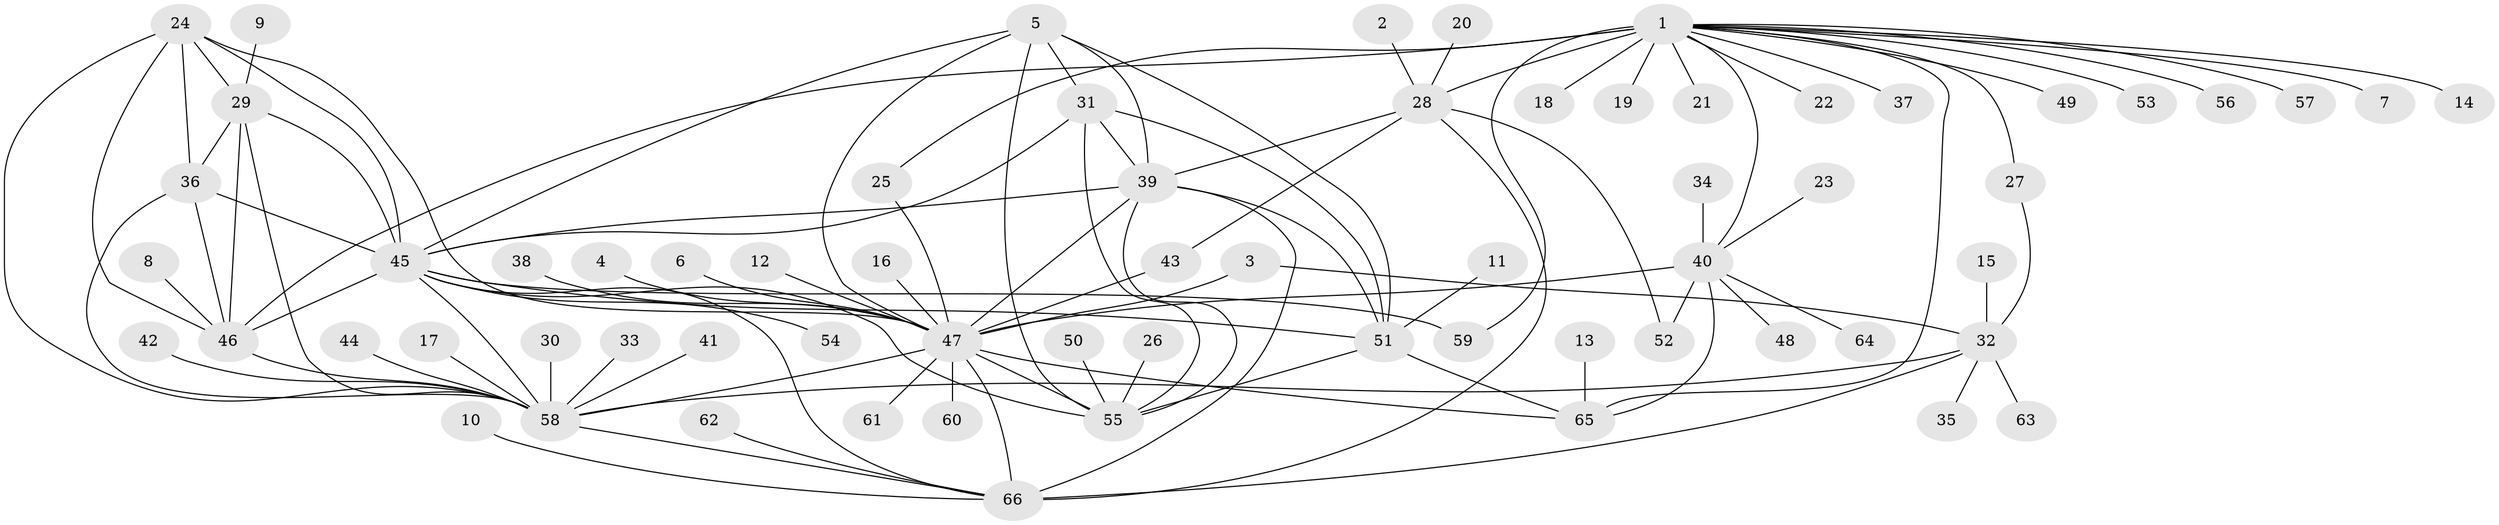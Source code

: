 // original degree distribution, {10: 0.022900763358778626, 7: 0.061068702290076333, 9: 0.04580152671755725, 12: 0.022900763358778626, 17: 0.007633587786259542, 11: 0.022900763358778626, 5: 0.007633587786259542, 8: 0.03816793893129771, 1: 0.5572519083969466, 2: 0.16030534351145037, 3: 0.030534351145038167, 4: 0.022900763358778626}
// Generated by graph-tools (version 1.1) at 2025/50/03/09/25 03:50:31]
// undirected, 66 vertices, 105 edges
graph export_dot {
graph [start="1"]
  node [color=gray90,style=filled];
  1;
  2;
  3;
  4;
  5;
  6;
  7;
  8;
  9;
  10;
  11;
  12;
  13;
  14;
  15;
  16;
  17;
  18;
  19;
  20;
  21;
  22;
  23;
  24;
  25;
  26;
  27;
  28;
  29;
  30;
  31;
  32;
  33;
  34;
  35;
  36;
  37;
  38;
  39;
  40;
  41;
  42;
  43;
  44;
  45;
  46;
  47;
  48;
  49;
  50;
  51;
  52;
  53;
  54;
  55;
  56;
  57;
  58;
  59;
  60;
  61;
  62;
  63;
  64;
  65;
  66;
  1 -- 7 [weight=1.0];
  1 -- 14 [weight=1.0];
  1 -- 18 [weight=1.0];
  1 -- 19 [weight=1.0];
  1 -- 21 [weight=1.0];
  1 -- 22 [weight=1.0];
  1 -- 25 [weight=1.0];
  1 -- 27 [weight=1.0];
  1 -- 28 [weight=8.0];
  1 -- 37 [weight=1.0];
  1 -- 40 [weight=1.0];
  1 -- 46 [weight=1.0];
  1 -- 49 [weight=1.0];
  1 -- 53 [weight=1.0];
  1 -- 56 [weight=1.0];
  1 -- 57 [weight=1.0];
  1 -- 59 [weight=1.0];
  1 -- 65 [weight=2.0];
  2 -- 28 [weight=1.0];
  3 -- 32 [weight=1.0];
  3 -- 47 [weight=1.0];
  4 -- 47 [weight=1.0];
  5 -- 31 [weight=1.0];
  5 -- 39 [weight=1.0];
  5 -- 45 [weight=1.0];
  5 -- 47 [weight=1.0];
  5 -- 51 [weight=1.0];
  5 -- 55 [weight=1.0];
  6 -- 47 [weight=1.0];
  8 -- 46 [weight=1.0];
  9 -- 29 [weight=1.0];
  10 -- 66 [weight=1.0];
  11 -- 51 [weight=1.0];
  12 -- 47 [weight=1.0];
  13 -- 65 [weight=1.0];
  15 -- 32 [weight=1.0];
  16 -- 47 [weight=1.0];
  17 -- 58 [weight=1.0];
  20 -- 28 [weight=1.0];
  23 -- 40 [weight=1.0];
  24 -- 29 [weight=1.0];
  24 -- 36 [weight=1.0];
  24 -- 45 [weight=1.0];
  24 -- 46 [weight=1.0];
  24 -- 47 [weight=1.0];
  24 -- 58 [weight=1.0];
  25 -- 47 [weight=1.0];
  26 -- 55 [weight=1.0];
  27 -- 32 [weight=1.0];
  28 -- 39 [weight=1.0];
  28 -- 43 [weight=1.0];
  28 -- 52 [weight=1.0];
  28 -- 66 [weight=2.0];
  29 -- 36 [weight=1.0];
  29 -- 45 [weight=1.0];
  29 -- 46 [weight=1.0];
  29 -- 58 [weight=1.0];
  30 -- 58 [weight=1.0];
  31 -- 39 [weight=1.0];
  31 -- 45 [weight=1.0];
  31 -- 51 [weight=1.0];
  31 -- 55 [weight=1.0];
  32 -- 35 [weight=1.0];
  32 -- 58 [weight=1.0];
  32 -- 63 [weight=1.0];
  32 -- 66 [weight=4.0];
  33 -- 58 [weight=1.0];
  34 -- 40 [weight=1.0];
  36 -- 45 [weight=1.0];
  36 -- 46 [weight=1.0];
  36 -- 58 [weight=1.0];
  38 -- 47 [weight=1.0];
  39 -- 45 [weight=1.0];
  39 -- 47 [weight=1.0];
  39 -- 51 [weight=1.0];
  39 -- 55 [weight=1.0];
  39 -- 66 [weight=2.0];
  40 -- 47 [weight=6.0];
  40 -- 48 [weight=1.0];
  40 -- 52 [weight=1.0];
  40 -- 64 [weight=1.0];
  40 -- 65 [weight=2.0];
  41 -- 58 [weight=1.0];
  42 -- 58 [weight=1.0];
  43 -- 47 [weight=2.0];
  44 -- 58 [weight=1.0];
  45 -- 46 [weight=1.0];
  45 -- 51 [weight=1.0];
  45 -- 54 [weight=1.0];
  45 -- 55 [weight=1.0];
  45 -- 58 [weight=2.0];
  45 -- 59 [weight=1.0];
  45 -- 66 [weight=2.0];
  46 -- 58 [weight=1.0];
  47 -- 55 [weight=1.0];
  47 -- 58 [weight=1.0];
  47 -- 60 [weight=1.0];
  47 -- 61 [weight=1.0];
  47 -- 65 [weight=3.0];
  47 -- 66 [weight=1.0];
  50 -- 55 [weight=1.0];
  51 -- 55 [weight=1.0];
  51 -- 65 [weight=1.0];
  58 -- 66 [weight=4.0];
  62 -- 66 [weight=1.0];
}
